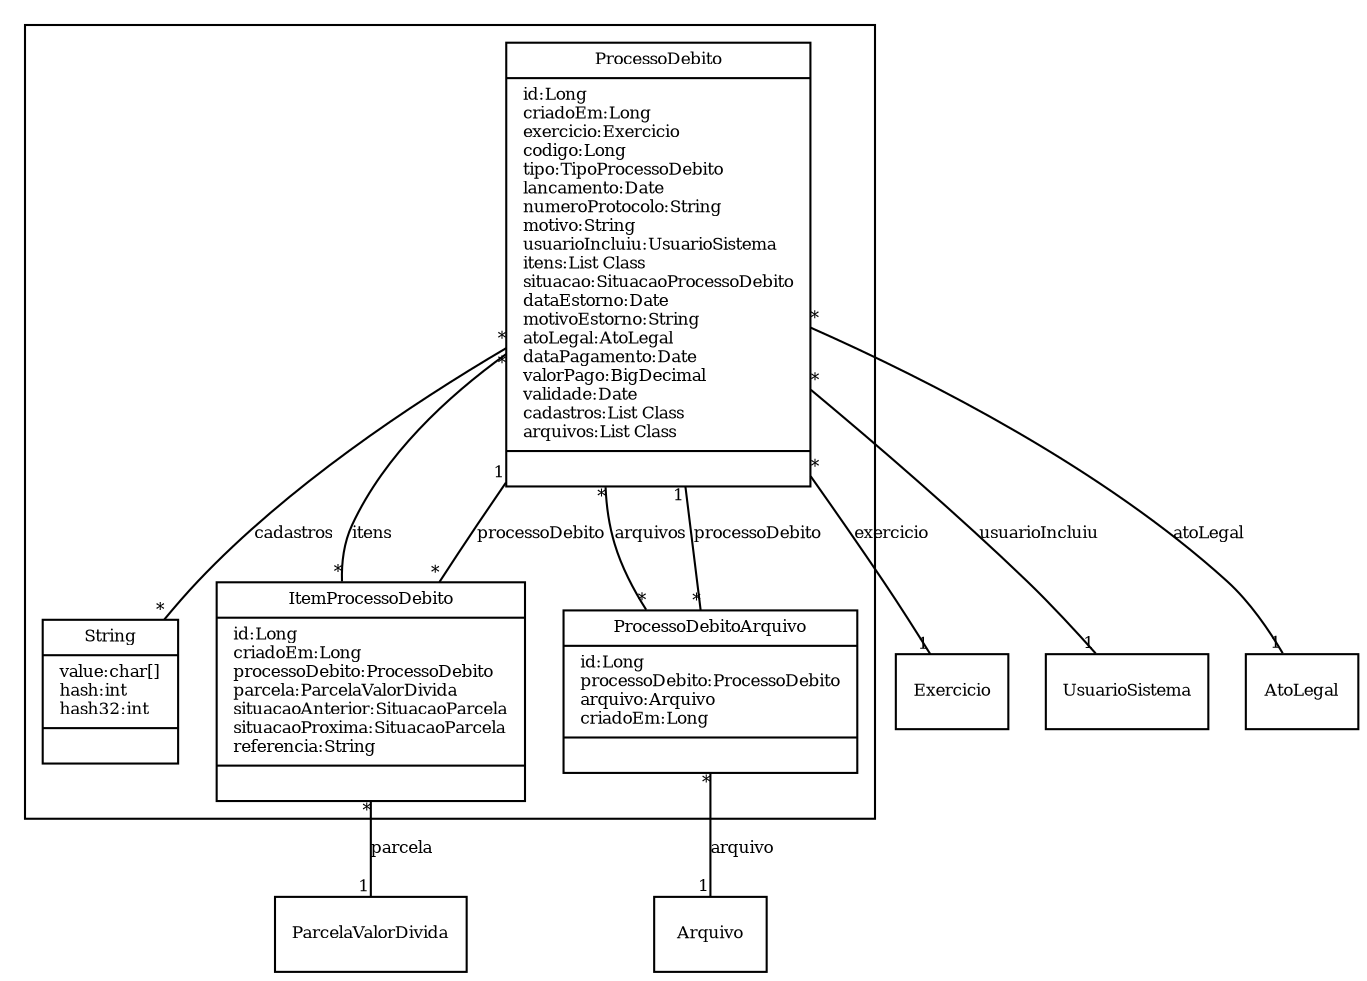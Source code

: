 digraph G{
fontname = "Times-Roman"
fontsize = 8

node [
        fontname = "Times-Roman"
        fontsize = 8
        shape = "record"
]

edge [
        fontname = "Times-Roman"
        fontsize = 8
]

subgraph clusterPROCESSO_DE_DACAO
{
ProcessoDebito [label = "{ProcessoDebito|id:Long\lcriadoEm:Long\lexercicio:Exercicio\lcodigo:Long\ltipo:TipoProcessoDebito\llancamento:Date\lnumeroProtocolo:String\lmotivo:String\lusuarioIncluiu:UsuarioSistema\litens:List Class\lsituacao:SituacaoProcessoDebito\ldataEstorno:Date\lmotivoEstorno:String\latoLegal:AtoLegal\ldataPagamento:Date\lvalorPago:BigDecimal\lvalidade:Date\lcadastros:List Class\larquivos:List Class\l|\l}"]
ItemProcessoDebito [label = "{ItemProcessoDebito|id:Long\lcriadoEm:Long\lprocessoDebito:ProcessoDebito\lparcela:ParcelaValorDivida\lsituacaoAnterior:SituacaoParcela\lsituacaoProxima:SituacaoParcela\lreferencia:String\l|\l}"]
String [label = "{String|value:char[]\lhash:int\lhash32:int\l|\l}"]
ProcessoDebitoArquivo [label = "{ProcessoDebitoArquivo|id:Long\lprocessoDebito:ProcessoDebito\larquivo:Arquivo\lcriadoEm:Long\l|\l}"]
}
edge [arrowhead = "none" headlabel = "1" taillabel = "*"] ProcessoDebito -> Exercicio [label = "exercicio"]
edge [arrowhead = "none" headlabel = "1" taillabel = "*"] ProcessoDebito -> UsuarioSistema [label = "usuarioIncluiu"]
edge [arrowhead = "none" headlabel = "*" taillabel = "*"] ProcessoDebito -> ItemProcessoDebito [label = "itens"]
edge [arrowhead = "none" headlabel = "1" taillabel = "*"] ProcessoDebito -> AtoLegal [label = "atoLegal"]
edge [arrowhead = "none" headlabel = "*" taillabel = "*"] ProcessoDebito -> String [label = "cadastros"]
edge [arrowhead = "none" headlabel = "*" taillabel = "*"] ProcessoDebito -> ProcessoDebitoArquivo [label = "arquivos"]
edge [arrowhead = "none" headlabel = "1" taillabel = "*"] ItemProcessoDebito -> ProcessoDebito [label = "processoDebito"]
edge [arrowhead = "none" headlabel = "1" taillabel = "*"] ItemProcessoDebito -> ParcelaValorDivida [label = "parcela"]
edge [arrowhead = "none" headlabel = "1" taillabel = "*"] ProcessoDebitoArquivo -> ProcessoDebito [label = "processoDebito"]
edge [arrowhead = "none" headlabel = "1" taillabel = "*"] ProcessoDebitoArquivo -> Arquivo [label = "arquivo"]
}
